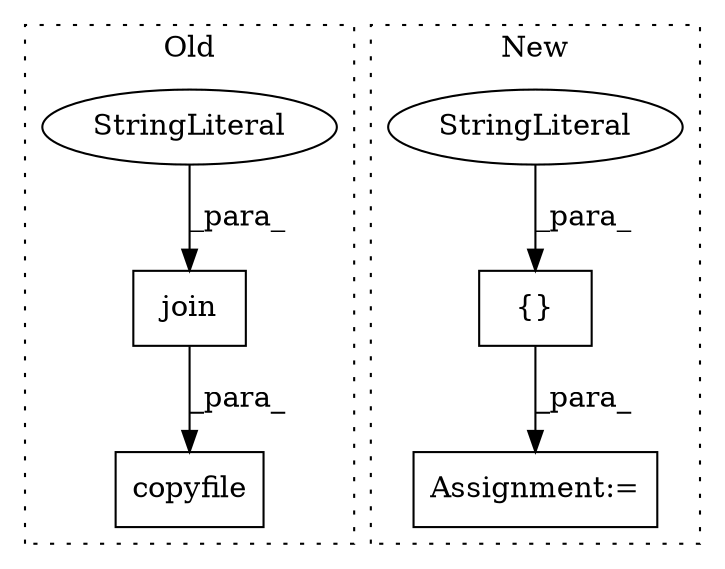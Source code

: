 digraph G {
subgraph cluster0 {
1 [label="copyfile" a="32" s="822,892" l="9,1" shape="box"];
5 [label="join" a="32" s="831,861" l="5,1" shape="box"];
6 [label="StringLiteral" a="45" s="850" l="11" shape="ellipse"];
label = "Old";
style="dotted";
}
subgraph cluster1 {
2 [label="{}" a="4" s="996,1019" l="1,1" shape="box"];
3 [label="Assignment:=" a="7" s="1026,1098" l="53,2" shape="box"];
4 [label="StringLiteral" a="45" s="1009" l="10" shape="ellipse"];
label = "New";
style="dotted";
}
2 -> 3 [label="_para_"];
4 -> 2 [label="_para_"];
5 -> 1 [label="_para_"];
6 -> 5 [label="_para_"];
}